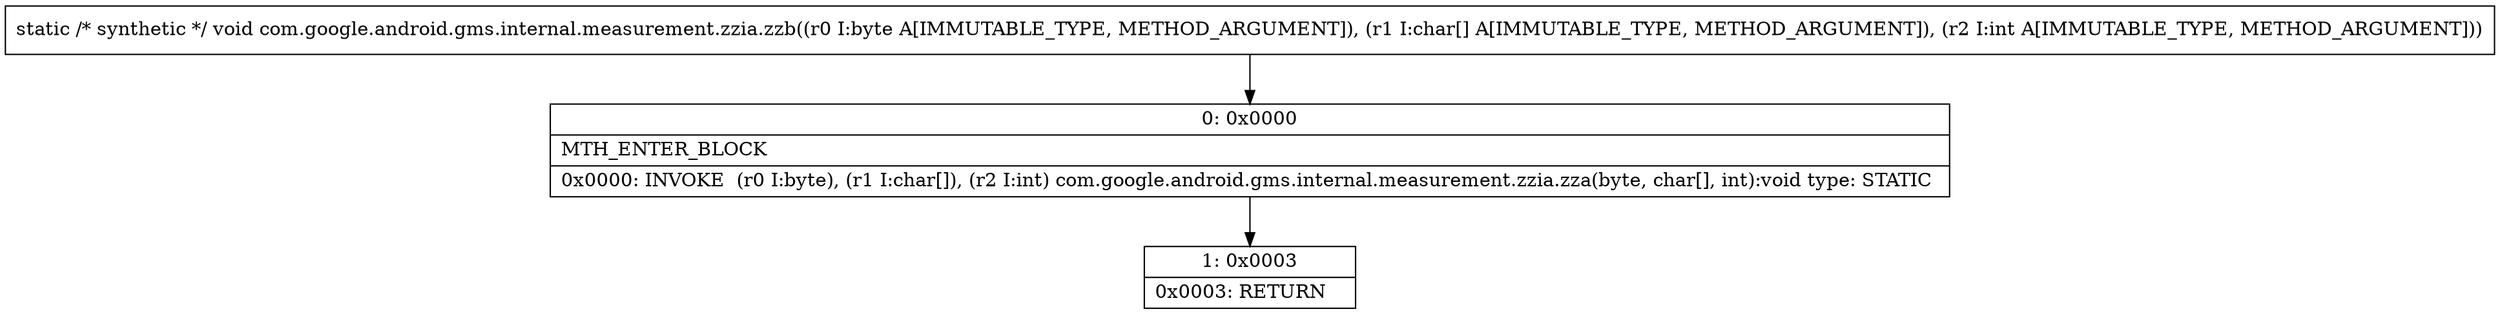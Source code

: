 digraph "CFG forcom.google.android.gms.internal.measurement.zzia.zzb(B[CI)V" {
Node_0 [shape=record,label="{0\:\ 0x0000|MTH_ENTER_BLOCK\l|0x0000: INVOKE  (r0 I:byte), (r1 I:char[]), (r2 I:int) com.google.android.gms.internal.measurement.zzia.zza(byte, char[], int):void type: STATIC \l}"];
Node_1 [shape=record,label="{1\:\ 0x0003|0x0003: RETURN   \l}"];
MethodNode[shape=record,label="{static \/* synthetic *\/ void com.google.android.gms.internal.measurement.zzia.zzb((r0 I:byte A[IMMUTABLE_TYPE, METHOD_ARGUMENT]), (r1 I:char[] A[IMMUTABLE_TYPE, METHOD_ARGUMENT]), (r2 I:int A[IMMUTABLE_TYPE, METHOD_ARGUMENT])) }"];
MethodNode -> Node_0;
Node_0 -> Node_1;
}

